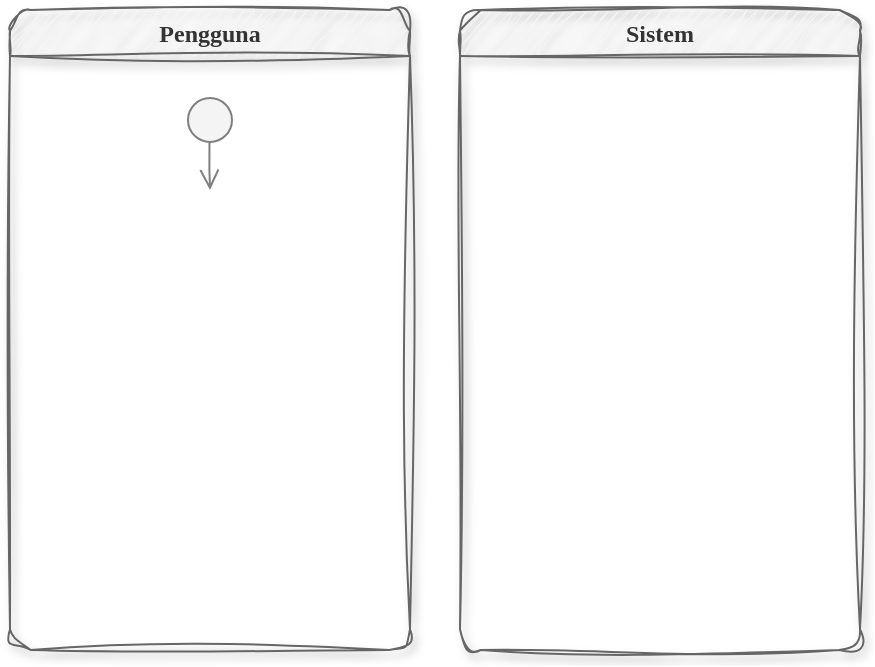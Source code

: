 <mxfile version="21.1.8" type="github">
  <diagram name="Page-1" id="gxgtcxNLYeDesxnoaaCQ">
    <mxGraphModel dx="548" dy="329" grid="1" gridSize="10" guides="1" tooltips="1" connect="1" arrows="1" fold="1" page="1" pageScale="1" pageWidth="850" pageHeight="1100" math="0" shadow="0">
      <root>
        <mxCell id="0" />
        <mxCell id="1" parent="0" />
        <mxCell id="OTdUzc-hgWmlbelIjcGi-17" value="Pengguna" style="swimlane;whiteSpace=wrap;html=1;fontFamily=Ubuntu;fontSource=https%3A%2F%2Ffonts.googleapis.com%2Fcss%3Ffamily%3DUbuntu;rounded=1;fillColor=#f5f5f5;fontColor=#333333;strokeColor=#666666;swimlaneFillColor=none;glass=0;shadow=1;sketch=1;curveFitting=1;jiggle=2;" vertex="1" parent="1">
          <mxGeometry x="200" y="120" width="200" height="320" as="geometry" />
        </mxCell>
        <mxCell id="OTdUzc-hgWmlbelIjcGi-21" value="" style="ellipse;html=1;shape=startState;fillColor=#f4f4f4;strokeColor=#808080;strokeWidth=1;fillStyle=auto;" vertex="1" parent="OTdUzc-hgWmlbelIjcGi-17">
          <mxGeometry x="85" y="40" width="30" height="30" as="geometry" />
        </mxCell>
        <mxCell id="OTdUzc-hgWmlbelIjcGi-22" value="" style="edgeStyle=orthogonalEdgeStyle;html=1;verticalAlign=bottom;endArrow=open;endSize=8;strokeColor=#808080;rounded=0;strokeWidth=1;fillColor=#eeeeee;exitX=0.491;exitY=0.867;exitDx=0;exitDy=0;exitPerimeter=0;" edge="1" source="OTdUzc-hgWmlbelIjcGi-21" parent="OTdUzc-hgWmlbelIjcGi-17">
          <mxGeometry relative="1" as="geometry">
            <mxPoint x="100" y="90" as="targetPoint" />
          </mxGeometry>
        </mxCell>
        <mxCell id="OTdUzc-hgWmlbelIjcGi-18" value="Sistem" style="swimlane;whiteSpace=wrap;html=1;fontFamily=Ubuntu;fontSource=https%3A%2F%2Ffonts.googleapis.com%2Fcss%3Ffamily%3DUbuntu;rounded=1;fillColor=#f5f5f5;fontColor=#333333;strokeColor=#666666;swimlaneFillColor=none;glass=0;shadow=1;sketch=1;curveFitting=1;jiggle=2;" vertex="1" parent="1">
          <mxGeometry x="425" y="120" width="200" height="320" as="geometry" />
        </mxCell>
      </root>
    </mxGraphModel>
  </diagram>
</mxfile>
